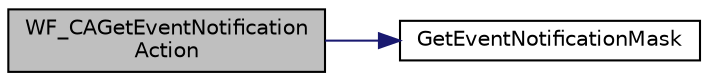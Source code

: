digraph "WF_CAGetEventNotificationAction"
{
  edge [fontname="Helvetica",fontsize="10",labelfontname="Helvetica",labelfontsize="10"];
  node [fontname="Helvetica",fontsize="10",shape=record];
  rankdir="LR";
  Node1 [label="WF_CAGetEventNotification\lAction",height=0.2,width=0.4,color="black", fillcolor="grey75", style="filled", fontcolor="black"];
  Node1 -> Node2 [color="midnightblue",fontsize="10",style="solid",fontname="Helvetica"];
  Node2 [label="GetEventNotificationMask",height=0.2,width=0.4,color="black", fillcolor="white", style="filled",URL="$_w_f_connection_algorithm_8c.html#a25f289ea4de3780a4fa2d68b4f092cfa"];
}

